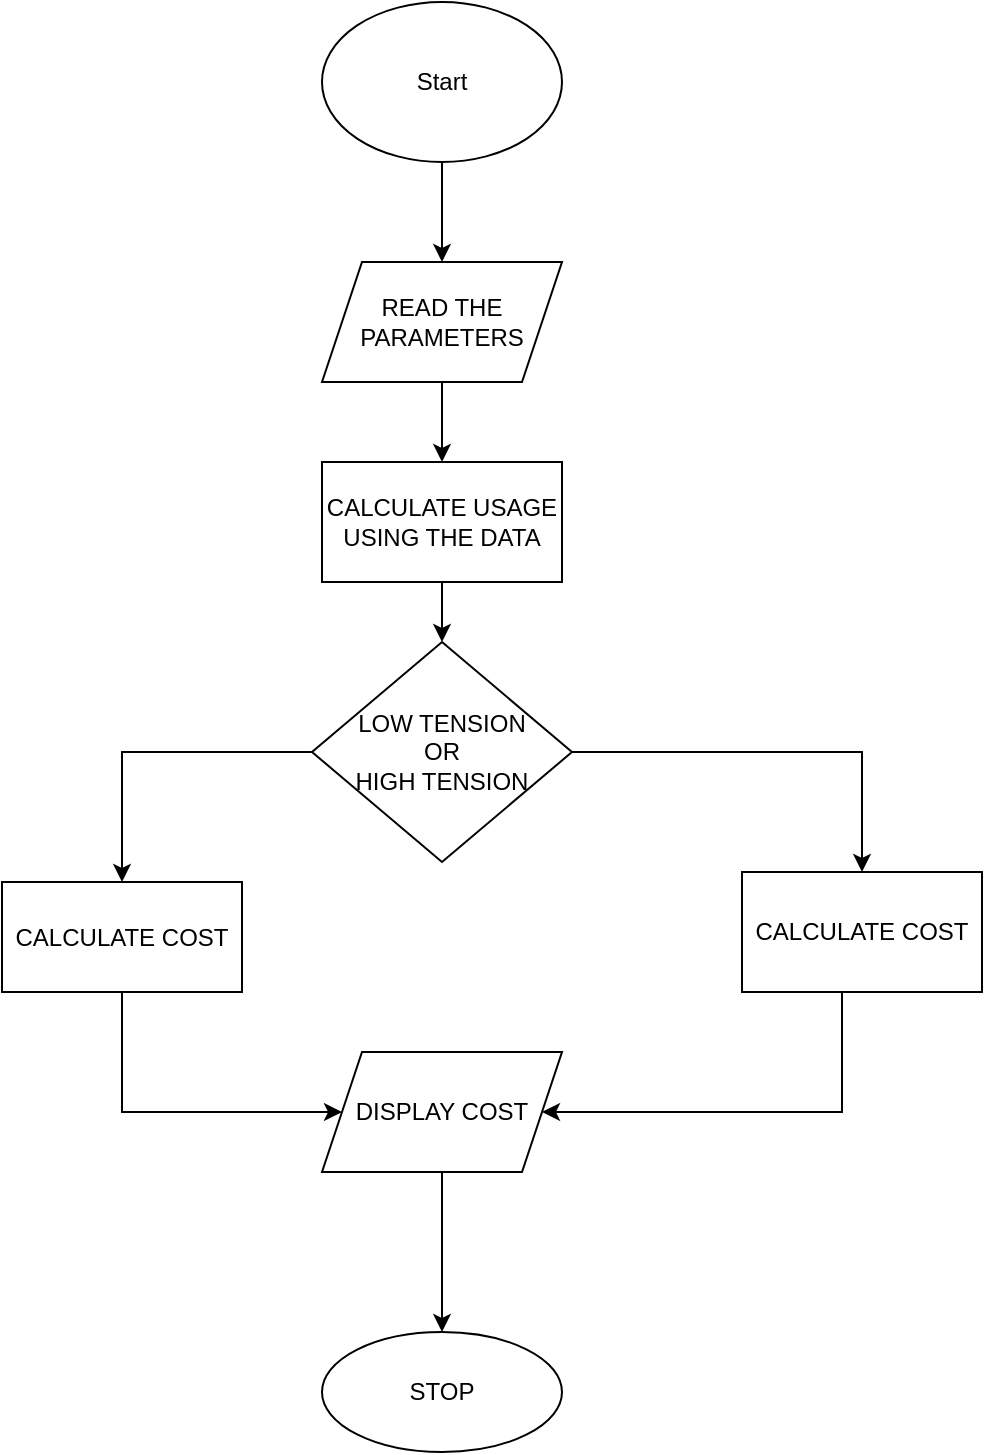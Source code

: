<mxfile version="17.1.1" type="device"><diagram id="Bpwvivia7S_8FM78r56H" name="Page-1"><mxGraphModel dx="868" dy="488" grid="1" gridSize="10" guides="1" tooltips="1" connect="1" arrows="1" fold="1" page="1" pageScale="1" pageWidth="827" pageHeight="1169" math="0" shadow="0"><root><mxCell id="0"/><mxCell id="1" parent="0"/><mxCell id="Mvs5DuzZHP5a9X8049SY-7" value="" style="edgeStyle=orthogonalEdgeStyle;rounded=0;orthogonalLoop=1;jettySize=auto;html=1;" edge="1" parent="1" source="Mvs5DuzZHP5a9X8049SY-4" target="Mvs5DuzZHP5a9X8049SY-6"><mxGeometry relative="1" as="geometry"/></mxCell><mxCell id="Mvs5DuzZHP5a9X8049SY-4" value="Start" style="ellipse;whiteSpace=wrap;html=1;" vertex="1" parent="1"><mxGeometry x="340" width="120" height="80" as="geometry"/></mxCell><mxCell id="Mvs5DuzZHP5a9X8049SY-11" value="" style="edgeStyle=orthogonalEdgeStyle;rounded=0;orthogonalLoop=1;jettySize=auto;html=1;" edge="1" parent="1" source="Mvs5DuzZHP5a9X8049SY-6" target="Mvs5DuzZHP5a9X8049SY-10"><mxGeometry relative="1" as="geometry"/></mxCell><mxCell id="Mvs5DuzZHP5a9X8049SY-6" value="READ THE PARAMETERS" style="shape=parallelogram;perimeter=parallelogramPerimeter;whiteSpace=wrap;html=1;fixedSize=1;" vertex="1" parent="1"><mxGeometry x="340" y="130" width="120" height="60" as="geometry"/></mxCell><mxCell id="Mvs5DuzZHP5a9X8049SY-13" value="" style="edgeStyle=orthogonalEdgeStyle;rounded=0;orthogonalLoop=1;jettySize=auto;html=1;" edge="1" parent="1" source="Mvs5DuzZHP5a9X8049SY-10" target="Mvs5DuzZHP5a9X8049SY-12"><mxGeometry relative="1" as="geometry"/></mxCell><mxCell id="Mvs5DuzZHP5a9X8049SY-10" value="CALCULATE USAGE USING THE DATA" style="whiteSpace=wrap;html=1;" vertex="1" parent="1"><mxGeometry x="340" y="230" width="120" height="60" as="geometry"/></mxCell><mxCell id="Mvs5DuzZHP5a9X8049SY-15" value="" style="edgeStyle=orthogonalEdgeStyle;rounded=0;orthogonalLoop=1;jettySize=auto;html=1;" edge="1" parent="1" source="Mvs5DuzZHP5a9X8049SY-12" target="Mvs5DuzZHP5a9X8049SY-14"><mxGeometry relative="1" as="geometry"/></mxCell><mxCell id="Mvs5DuzZHP5a9X8049SY-17" value="" style="edgeStyle=orthogonalEdgeStyle;rounded=0;orthogonalLoop=1;jettySize=auto;html=1;" edge="1" parent="1" source="Mvs5DuzZHP5a9X8049SY-12" target="Mvs5DuzZHP5a9X8049SY-16"><mxGeometry relative="1" as="geometry"/></mxCell><mxCell id="Mvs5DuzZHP5a9X8049SY-12" value="LOW TENSION&lt;br&gt;&amp;nbsp;OR&amp;nbsp;&lt;br&gt;HIGH TENSION" style="rhombus;whiteSpace=wrap;html=1;" vertex="1" parent="1"><mxGeometry x="335" y="320" width="130" height="110" as="geometry"/></mxCell><mxCell id="Mvs5DuzZHP5a9X8049SY-20" style="edgeStyle=orthogonalEdgeStyle;rounded=0;orthogonalLoop=1;jettySize=auto;html=1;entryX=0;entryY=0.5;entryDx=0;entryDy=0;" edge="1" parent="1" source="Mvs5DuzZHP5a9X8049SY-14" target="Mvs5DuzZHP5a9X8049SY-18"><mxGeometry relative="1" as="geometry"><mxPoint x="320" y="570" as="targetPoint"/><Array as="points"><mxPoint x="240" y="555"/></Array></mxGeometry></mxCell><mxCell id="Mvs5DuzZHP5a9X8049SY-14" value="CALCULATE COST" style="whiteSpace=wrap;html=1;" vertex="1" parent="1"><mxGeometry x="180" y="440" width="120" height="55" as="geometry"/></mxCell><mxCell id="Mvs5DuzZHP5a9X8049SY-19" value="" style="edgeStyle=orthogonalEdgeStyle;rounded=0;orthogonalLoop=1;jettySize=auto;html=1;" edge="1" parent="1" source="Mvs5DuzZHP5a9X8049SY-16" target="Mvs5DuzZHP5a9X8049SY-18"><mxGeometry relative="1" as="geometry"><Array as="points"><mxPoint x="600" y="555"/></Array></mxGeometry></mxCell><mxCell id="Mvs5DuzZHP5a9X8049SY-16" value="CALCULATE COST" style="whiteSpace=wrap;html=1;" vertex="1" parent="1"><mxGeometry x="550" y="435" width="120" height="60" as="geometry"/></mxCell><mxCell id="Mvs5DuzZHP5a9X8049SY-22" value="" style="edgeStyle=orthogonalEdgeStyle;rounded=0;orthogonalLoop=1;jettySize=auto;html=1;" edge="1" parent="1" source="Mvs5DuzZHP5a9X8049SY-18" target="Mvs5DuzZHP5a9X8049SY-21"><mxGeometry relative="1" as="geometry"/></mxCell><mxCell id="Mvs5DuzZHP5a9X8049SY-18" value="DISPLAY COST" style="shape=parallelogram;perimeter=parallelogramPerimeter;whiteSpace=wrap;html=1;fixedSize=1;" vertex="1" parent="1"><mxGeometry x="340" y="525" width="120" height="60" as="geometry"/></mxCell><mxCell id="Mvs5DuzZHP5a9X8049SY-21" value="STOP" style="ellipse;whiteSpace=wrap;html=1;" vertex="1" parent="1"><mxGeometry x="340" y="665" width="120" height="60" as="geometry"/></mxCell></root></mxGraphModel></diagram></mxfile>